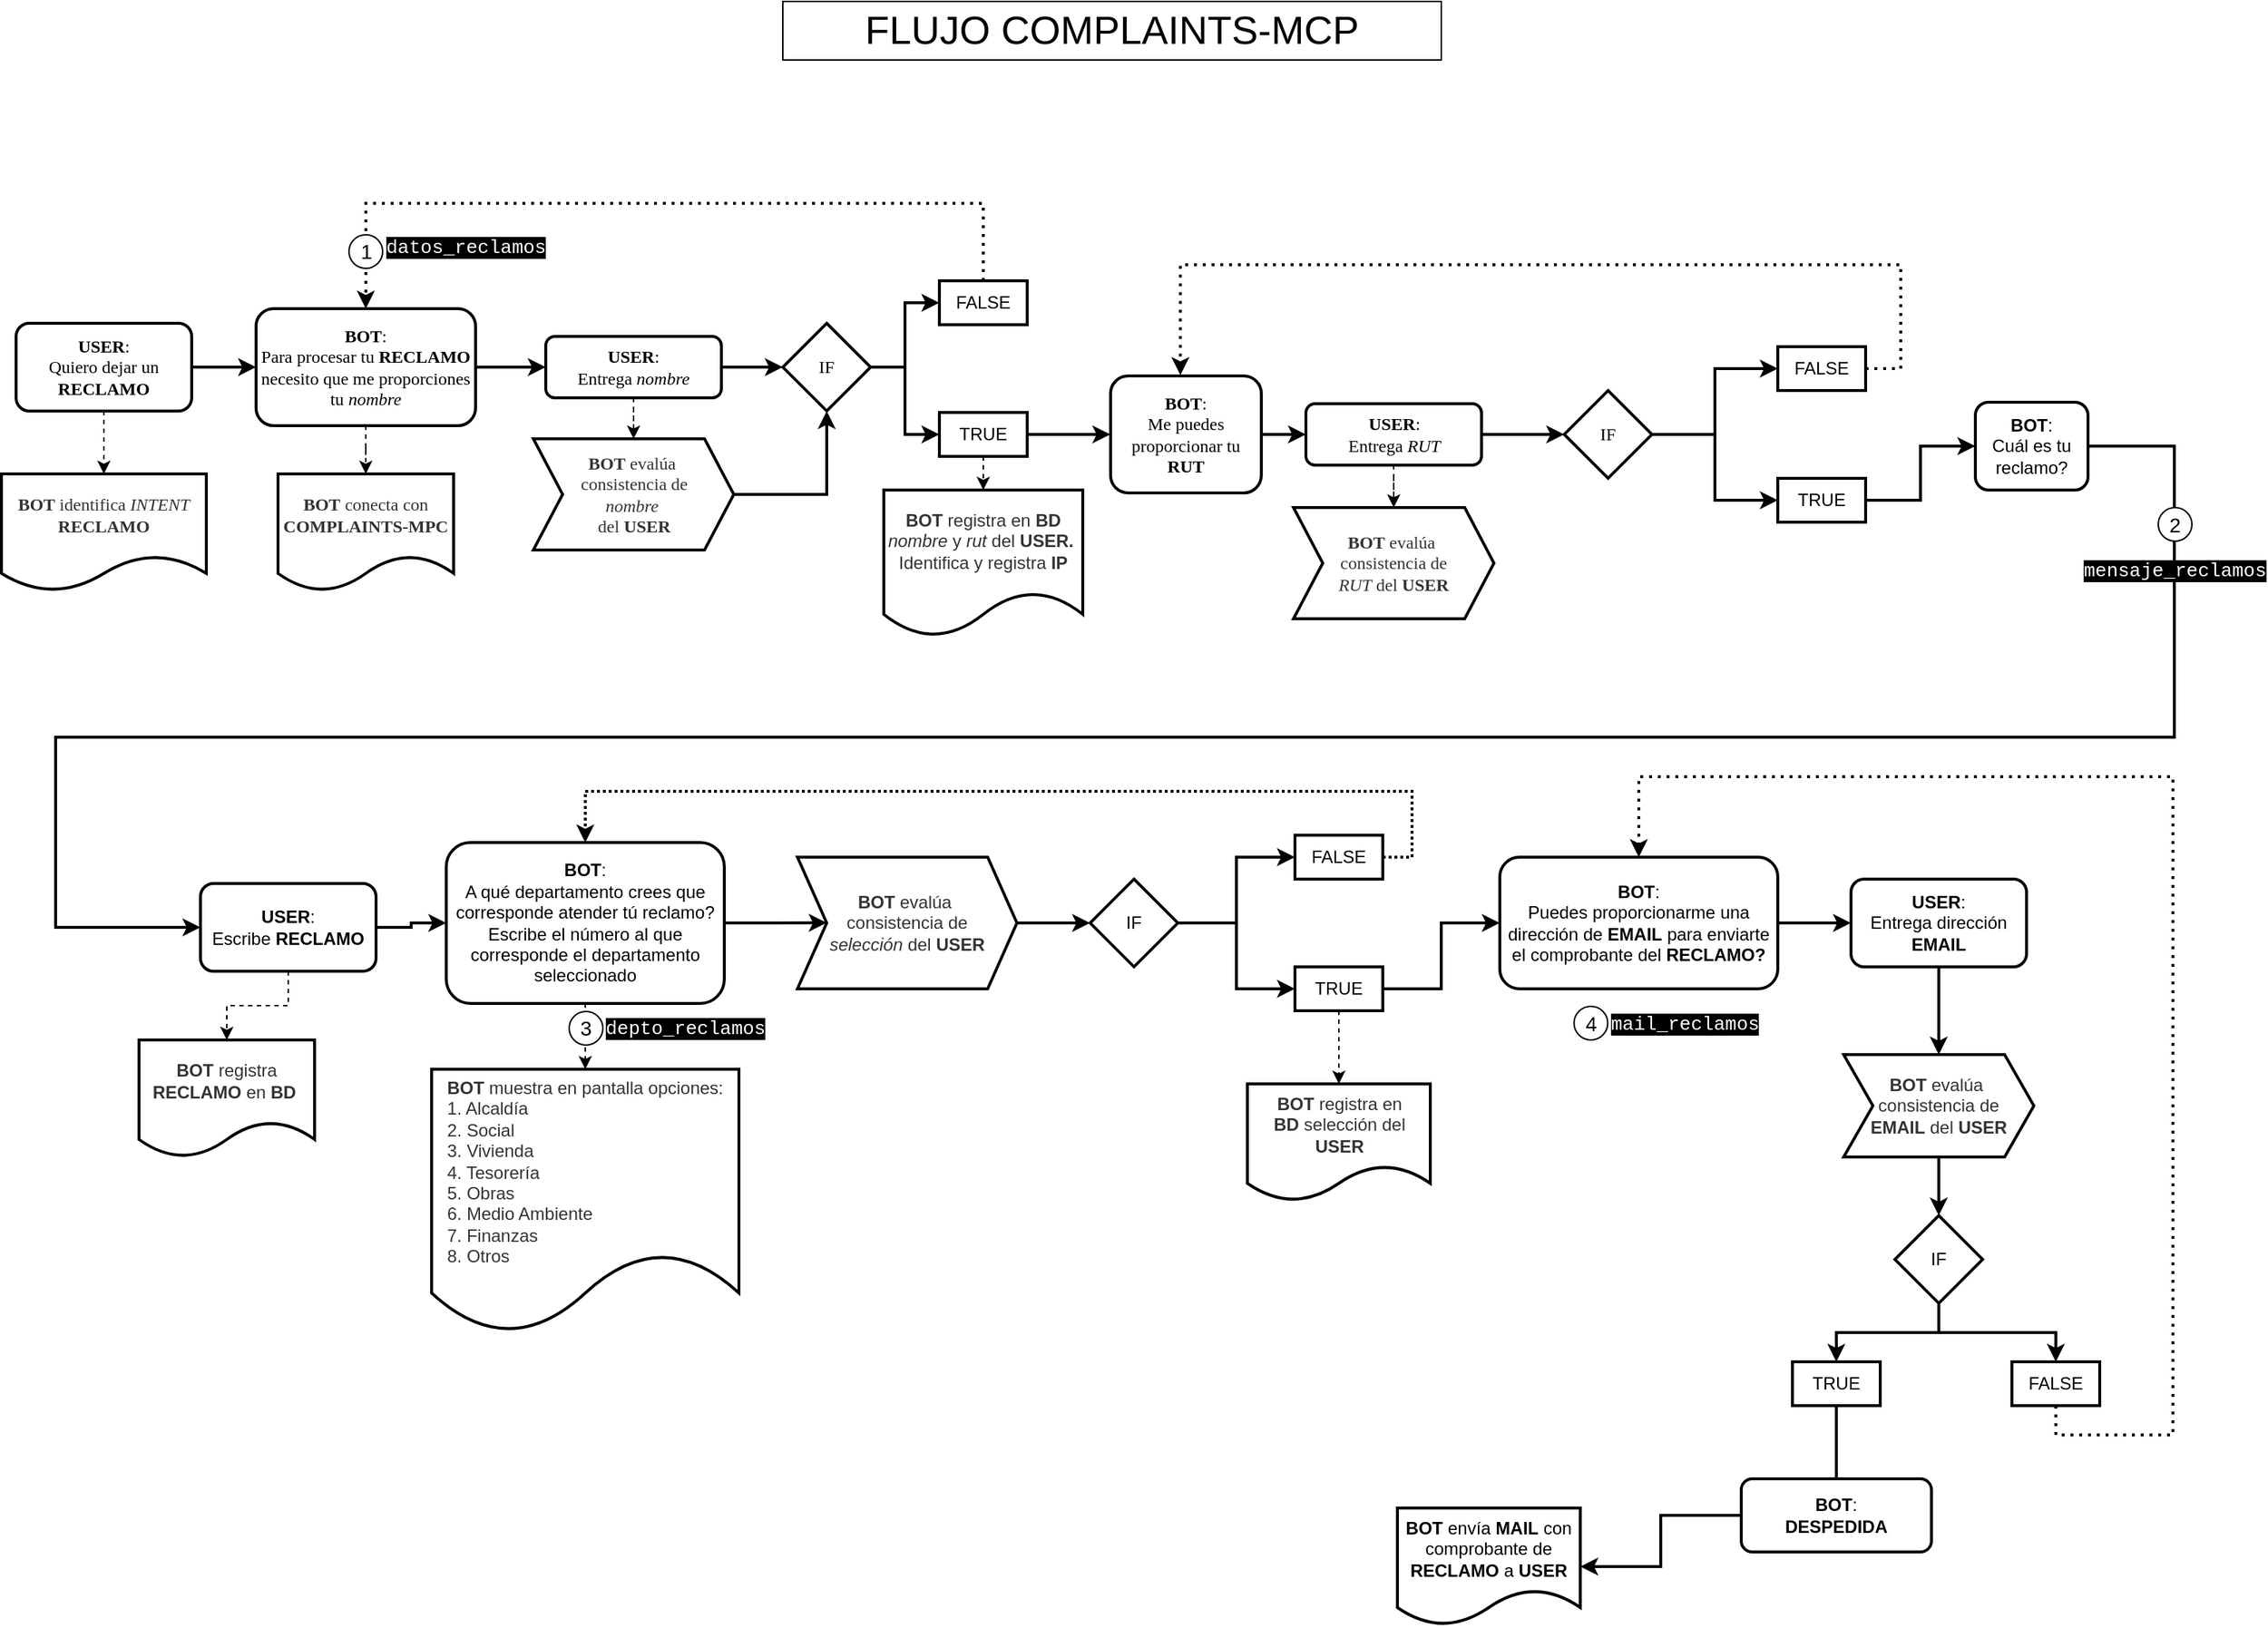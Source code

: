 <mxfile version="27.0.9">
  <diagram name="Page-1" id="MvDgVUrZ-MRLdhu7UyqY">
    <mxGraphModel dx="1092" dy="665" grid="0" gridSize="10" guides="1" tooltips="1" connect="1" arrows="1" fold="1" page="1" pageScale="1" pageWidth="1654" pageHeight="2336" background="light-dark(#ffffff, #959595)" math="0" shadow="0">
      <root>
        <mxCell id="0" />
        <mxCell id="1" parent="0" />
        <mxCell id="NMqnJI7aEqDqJTZ6Ip5w-5" style="edgeStyle=orthogonalEdgeStyle;rounded=0;orthogonalLoop=1;jettySize=auto;html=1;exitX=0.5;exitY=1;exitDx=0;exitDy=0;dashed=1;entryX=0.5;entryY=0;entryDx=0;entryDy=0;strokeColor=#000000;" parent="1" source="NMqnJI7aEqDqJTZ6Ip5w-1" target="NMqnJI7aEqDqJTZ6Ip5w-6" edge="1">
          <mxGeometry relative="1" as="geometry">
            <mxPoint x="118" y="460" as="targetPoint" />
          </mxGeometry>
        </mxCell>
        <mxCell id="NMqnJI7aEqDqJTZ6Ip5w-29" style="edgeStyle=orthogonalEdgeStyle;rounded=0;orthogonalLoop=1;jettySize=auto;html=1;exitX=1;exitY=0.5;exitDx=0;exitDy=0;entryX=0;entryY=0.5;entryDx=0;entryDy=0;strokeWidth=2;strokeColor=#000000;" parent="1" source="NMqnJI7aEqDqJTZ6Ip5w-1" target="NMqnJI7aEqDqJTZ6Ip5w-3" edge="1">
          <mxGeometry relative="1" as="geometry" />
        </mxCell>
        <mxCell id="NMqnJI7aEqDqJTZ6Ip5w-1" value="&lt;font face=&quot;Verdana&quot;&gt;&lt;b&gt;USER&lt;/b&gt;:&lt;br&gt;Quiero dejar un &lt;b&gt;RECLAMO&lt;/b&gt;&lt;/font&gt;" style="rounded=1;whiteSpace=wrap;html=1;fillColor=none;strokeColor=#000000;strokeWidth=2;" parent="1" vertex="1">
          <mxGeometry x="58" y="360" width="120" height="60" as="geometry" />
        </mxCell>
        <mxCell id="NMqnJI7aEqDqJTZ6Ip5w-10" style="edgeStyle=orthogonalEdgeStyle;rounded=0;orthogonalLoop=1;jettySize=auto;html=1;exitX=0.5;exitY=1;exitDx=0;exitDy=0;dashed=1;strokeColor=#000000;" parent="1" source="NMqnJI7aEqDqJTZ6Ip5w-3" target="NMqnJI7aEqDqJTZ6Ip5w-9" edge="1">
          <mxGeometry relative="1" as="geometry" />
        </mxCell>
        <mxCell id="NMqnJI7aEqDqJTZ6Ip5w-28" style="edgeStyle=orthogonalEdgeStyle;rounded=0;orthogonalLoop=1;jettySize=auto;html=1;exitX=1;exitY=0.5;exitDx=0;exitDy=0;entryX=0;entryY=0.5;entryDx=0;entryDy=0;strokeWidth=2;strokeColor=#000000;" parent="1" source="NMqnJI7aEqDqJTZ6Ip5w-3" target="NMqnJI7aEqDqJTZ6Ip5w-11" edge="1">
          <mxGeometry relative="1" as="geometry" />
        </mxCell>
        <mxCell id="NMqnJI7aEqDqJTZ6Ip5w-3" value="&lt;font face=&quot;Verdana&quot;&gt;&lt;b&gt;BOT&lt;/b&gt;:&lt;/font&gt;&lt;div&gt;&lt;font face=&quot;Verdana&quot;&gt;Para procesar tu &lt;b&gt;RECLAMO&lt;/b&gt; necesito que me proporciones tu &lt;i&gt;nombre&lt;/i&gt;&lt;/font&gt;&lt;/div&gt;" style="whiteSpace=wrap;html=1;fillColor=none;strokeColor=#000000;rounded=1;strokeWidth=2;" parent="1" vertex="1">
          <mxGeometry x="222" y="350" width="150" height="80" as="geometry" />
        </mxCell>
        <mxCell id="NMqnJI7aEqDqJTZ6Ip5w-6" value="&lt;font face=&quot;Verdana&quot;&gt;&lt;b&gt;BOT&lt;/b&gt; identifica &lt;i&gt;INTENT&lt;/i&gt; &lt;b&gt;RECLAMO&lt;/b&gt;&lt;/font&gt;" style="shape=document;whiteSpace=wrap;html=1;boundedLbl=1;fillColor=none;strokeColor=#000000;strokeWidth=2;fontColor=#333333;" parent="1" vertex="1">
          <mxGeometry x="48" y="463" width="140" height="80" as="geometry" />
        </mxCell>
        <mxCell id="NMqnJI7aEqDqJTZ6Ip5w-9" value="&lt;font face=&quot;Verdana&quot;&gt;&lt;b&gt;BOT&lt;/b&gt; conecta con &lt;b&gt;COMPLAINTS-MPC&lt;/b&gt;&lt;/font&gt;" style="shape=document;whiteSpace=wrap;html=1;boundedLbl=1;fillColor=none;strokeColor=#000000;strokeWidth=2;fontColor=#333333;" parent="1" vertex="1">
          <mxGeometry x="237" y="463" width="120" height="80" as="geometry" />
        </mxCell>
        <mxCell id="NMqnJI7aEqDqJTZ6Ip5w-74" style="edgeStyle=orthogonalEdgeStyle;rounded=0;orthogonalLoop=1;jettySize=auto;html=1;exitX=0.5;exitY=1;exitDx=0;exitDy=0;strokeColor=#000000;dashed=1;strokeWidth=1;" parent="1" source="NMqnJI7aEqDqJTZ6Ip5w-11" target="NMqnJI7aEqDqJTZ6Ip5w-19" edge="1">
          <mxGeometry relative="1" as="geometry" />
        </mxCell>
        <mxCell id="Y92-rjjAcBgaWCxeQdZq-10" style="edgeStyle=orthogonalEdgeStyle;rounded=0;orthogonalLoop=1;jettySize=auto;html=1;exitX=1;exitY=0.5;exitDx=0;exitDy=0;entryX=0;entryY=0.5;entryDx=0;entryDy=0;strokeWidth=2;" edge="1" parent="1" source="NMqnJI7aEqDqJTZ6Ip5w-11" target="NMqnJI7aEqDqJTZ6Ip5w-20">
          <mxGeometry relative="1" as="geometry" />
        </mxCell>
        <mxCell id="NMqnJI7aEqDqJTZ6Ip5w-11" value="&lt;font face=&quot;Verdana&quot;&gt;&lt;b style=&quot;&quot;&gt;USER&lt;/b&gt;:&lt;br&gt;Entrega &lt;i style=&quot;&quot;&gt;nombre&lt;/i&gt;&lt;/font&gt;" style="rounded=1;whiteSpace=wrap;html=1;fillColor=none;strokeColor=#000000;strokeWidth=2;" parent="1" vertex="1">
          <mxGeometry x="420" y="369" width="120" height="42" as="geometry" />
        </mxCell>
        <mxCell id="NMqnJI7aEqDqJTZ6Ip5w-12" value="&lt;b&gt;BOT&lt;/b&gt;&amp;nbsp;registra en &lt;b&gt;BD&lt;/b&gt; &lt;i&gt;nombre &lt;/i&gt;y &lt;i&gt;rut&lt;/i&gt; del &lt;b&gt;USER.&amp;nbsp;&lt;/b&gt;&lt;br&gt;Identifica y registra &lt;b&gt;IP&lt;/b&gt;" style="shape=document;whiteSpace=wrap;html=1;boundedLbl=1;fillColor=none;strokeColor=#000000;strokeWidth=2;fontColor=#333333;" parent="1" vertex="1">
          <mxGeometry x="651" y="474" width="136" height="100" as="geometry" />
        </mxCell>
        <mxCell id="NMqnJI7aEqDqJTZ6Ip5w-33" style="edgeStyle=orthogonalEdgeStyle;rounded=0;orthogonalLoop=1;jettySize=auto;html=1;exitX=1;exitY=0.5;exitDx=0;exitDy=0;entryX=0;entryY=0.5;entryDx=0;entryDy=0;strokeWidth=2;strokeColor=#000000;" parent="1" source="NMqnJI7aEqDqJTZ6Ip5w-15" target="NMqnJI7aEqDqJTZ6Ip5w-34" edge="1">
          <mxGeometry relative="1" as="geometry">
            <mxPoint x="10" y="773" as="targetPoint" />
            <Array as="points">
              <mxPoint x="1533" y="444" />
              <mxPoint x="1533" y="643" />
              <mxPoint x="85" y="643" />
              <mxPoint x="85" y="773" />
            </Array>
          </mxGeometry>
        </mxCell>
        <mxCell id="Y92-rjjAcBgaWCxeQdZq-38" value="&lt;span style=&quot;color: rgb(255, 255, 255); font-family: &amp;quot;Courier New&amp;quot;; font-size: 13px; text-align: left; text-wrap-mode: wrap; background-color: rgb(0, 0, 0);&quot;&gt;mensaje_reclamos&lt;/span&gt;" style="edgeLabel;html=1;align=center;verticalAlign=middle;resizable=0;points=[];" vertex="1" connectable="0" parent="NMqnJI7aEqDqJTZ6Ip5w-33">
          <mxGeometry x="-0.851" relative="1" as="geometry">
            <mxPoint as="offset" />
          </mxGeometry>
        </mxCell>
        <mxCell id="NMqnJI7aEqDqJTZ6Ip5w-15" value="&lt;b&gt;BOT&lt;/b&gt;:&lt;br&gt;Cuál es tu reclamo?" style="rounded=1;whiteSpace=wrap;html=1;fillColor=none;strokeColor=#000000;strokeWidth=2;" parent="1" vertex="1">
          <mxGeometry x="1397" y="414" width="77" height="60" as="geometry" />
        </mxCell>
        <mxCell id="NMqnJI7aEqDqJTZ6Ip5w-16" value="&lt;b&gt;BOT&lt;/b&gt;&amp;nbsp;registra &lt;b style=&quot;&quot;&gt;RECLAMO&amp;nbsp;&lt;/b&gt;en&amp;nbsp;&lt;b&gt;BD&lt;/b&gt;&amp;nbsp;" style="shape=document;whiteSpace=wrap;html=1;boundedLbl=1;fillColor=none;strokeColor=#000000;strokeWidth=2;fontColor=#333333;" parent="1" vertex="1">
          <mxGeometry x="142" y="850" width="120" height="80" as="geometry" />
        </mxCell>
        <mxCell id="Y92-rjjAcBgaWCxeQdZq-14" style="edgeStyle=orthogonalEdgeStyle;rounded=0;orthogonalLoop=1;jettySize=auto;html=1;exitX=1;exitY=0.5;exitDx=0;exitDy=0;entryX=0.5;entryY=1;entryDx=0;entryDy=0;strokeWidth=2;" edge="1" parent="1" source="NMqnJI7aEqDqJTZ6Ip5w-19" target="NMqnJI7aEqDqJTZ6Ip5w-20">
          <mxGeometry relative="1" as="geometry" />
        </mxCell>
        <mxCell id="NMqnJI7aEqDqJTZ6Ip5w-19" value="&lt;font face=&quot;Verdana&quot;&gt;&lt;b&gt;BOT&lt;/b&gt;&amp;nbsp;evalúa&amp;nbsp;&lt;/font&gt;&lt;div&gt;&lt;font face=&quot;Verdana&quot;&gt;consistencia de&lt;/font&gt;&lt;/div&gt;&lt;div&gt;&lt;i&gt;&lt;font face=&quot;Verdana&quot;&gt;nombre&amp;nbsp;&lt;/font&gt;&lt;/i&gt;&lt;/div&gt;&lt;div&gt;&lt;font face=&quot;Verdana&quot;&gt;del&amp;nbsp;&lt;b&gt;USER&lt;/b&gt;&lt;/font&gt;&lt;/div&gt;" style="shape=step;perimeter=stepPerimeter;whiteSpace=wrap;html=1;fixedSize=1;fillColor=none;strokeColor=#000000;strokeWidth=2;fontColor=#333333;" parent="1" vertex="1">
          <mxGeometry x="411.5" y="439" width="137" height="76" as="geometry" />
        </mxCell>
        <mxCell id="NMqnJI7aEqDqJTZ6Ip5w-24" style="edgeStyle=orthogonalEdgeStyle;rounded=0;orthogonalLoop=1;jettySize=auto;html=1;exitX=1;exitY=0.5;exitDx=0;exitDy=0;entryX=0;entryY=0.5;entryDx=0;entryDy=0;strokeWidth=2;strokeColor=#000000;" parent="1" source="NMqnJI7aEqDqJTZ6Ip5w-20" target="NMqnJI7aEqDqJTZ6Ip5w-23" edge="1">
          <mxGeometry relative="1" as="geometry" />
        </mxCell>
        <mxCell id="NMqnJI7aEqDqJTZ6Ip5w-25" style="edgeStyle=orthogonalEdgeStyle;rounded=0;orthogonalLoop=1;jettySize=auto;html=1;exitX=1;exitY=0.5;exitDx=0;exitDy=0;entryX=0;entryY=0.5;entryDx=0;entryDy=0;strokeWidth=2;strokeColor=#000000;" parent="1" source="NMqnJI7aEqDqJTZ6Ip5w-20" target="NMqnJI7aEqDqJTZ6Ip5w-22" edge="1">
          <mxGeometry relative="1" as="geometry" />
        </mxCell>
        <mxCell id="NMqnJI7aEqDqJTZ6Ip5w-20" value="&lt;font face=&quot;Verdana&quot;&gt;IF&lt;/font&gt;" style="rhombus;whiteSpace=wrap;html=1;fillColor=none;strokeColor=#000000;strokeWidth=2;" parent="1" vertex="1">
          <mxGeometry x="582" y="360" width="60" height="60" as="geometry" />
        </mxCell>
        <mxCell id="NMqnJI7aEqDqJTZ6Ip5w-31" style="edgeStyle=orthogonalEdgeStyle;rounded=0;orthogonalLoop=1;jettySize=auto;html=1;exitX=0.5;exitY=1;exitDx=0;exitDy=0;entryX=0.5;entryY=0;entryDx=0;entryDy=0;dashed=1;strokeColor=#000000;" parent="1" source="NMqnJI7aEqDqJTZ6Ip5w-22" target="NMqnJI7aEqDqJTZ6Ip5w-12" edge="1">
          <mxGeometry relative="1" as="geometry" />
        </mxCell>
        <mxCell id="Y92-rjjAcBgaWCxeQdZq-19" style="edgeStyle=orthogonalEdgeStyle;rounded=0;orthogonalLoop=1;jettySize=auto;html=1;exitX=1;exitY=0.5;exitDx=0;exitDy=0;strokeWidth=2;" edge="1" parent="1" source="NMqnJI7aEqDqJTZ6Ip5w-22">
          <mxGeometry relative="1" as="geometry">
            <mxPoint x="805.833" y="436" as="targetPoint" />
          </mxGeometry>
        </mxCell>
        <mxCell id="NMqnJI7aEqDqJTZ6Ip5w-22" value="TRUE" style="rounded=0;whiteSpace=wrap;html=1;fillColor=none;strokeColor=#000000;strokeWidth=2;" parent="1" vertex="1">
          <mxGeometry x="689" y="421" width="60" height="30" as="geometry" />
        </mxCell>
        <mxCell id="Y92-rjjAcBgaWCxeQdZq-11" style="edgeStyle=orthogonalEdgeStyle;rounded=0;orthogonalLoop=1;jettySize=auto;html=1;exitX=0.5;exitY=0;exitDx=0;exitDy=0;entryX=0.5;entryY=0;entryDx=0;entryDy=0;dashed=1;dashPattern=1 2;strokeWidth=2;" edge="1" parent="1" source="NMqnJI7aEqDqJTZ6Ip5w-23" target="NMqnJI7aEqDqJTZ6Ip5w-3">
          <mxGeometry relative="1" as="geometry">
            <Array as="points">
              <mxPoint x="719" y="278" />
              <mxPoint x="297" y="278" />
            </Array>
          </mxGeometry>
        </mxCell>
        <mxCell id="NMqnJI7aEqDqJTZ6Ip5w-23" value="FALSE" style="rounded=0;whiteSpace=wrap;html=1;fillColor=none;strokeColor=#000000;strokeWidth=2;" parent="1" vertex="1">
          <mxGeometry x="689" y="331" width="60" height="30" as="geometry" />
        </mxCell>
        <mxCell id="NMqnJI7aEqDqJTZ6Ip5w-36" style="edgeStyle=orthogonalEdgeStyle;rounded=0;orthogonalLoop=1;jettySize=auto;html=1;exitX=0.5;exitY=1;exitDx=0;exitDy=0;dashed=1;strokeColor=#000000;" parent="1" source="NMqnJI7aEqDqJTZ6Ip5w-34" target="NMqnJI7aEqDqJTZ6Ip5w-16" edge="1">
          <mxGeometry relative="1" as="geometry" />
        </mxCell>
        <mxCell id="NMqnJI7aEqDqJTZ6Ip5w-40" style="edgeStyle=orthogonalEdgeStyle;rounded=0;orthogonalLoop=1;jettySize=auto;html=1;exitX=1;exitY=0.5;exitDx=0;exitDy=0;entryX=0;entryY=0.5;entryDx=0;entryDy=0;strokeWidth=2;strokeColor=#000000;" parent="1" source="NMqnJI7aEqDqJTZ6Ip5w-34" target="NMqnJI7aEqDqJTZ6Ip5w-37" edge="1">
          <mxGeometry relative="1" as="geometry" />
        </mxCell>
        <mxCell id="NMqnJI7aEqDqJTZ6Ip5w-34" value="&lt;b&gt;USER&lt;/b&gt;:&lt;br&gt;Escribe&amp;nbsp;&lt;b&gt;RECLAMO&lt;/b&gt;" style="rounded=1;whiteSpace=wrap;html=1;fillColor=none;strokeColor=#000000;strokeWidth=2;" parent="1" vertex="1">
          <mxGeometry x="184" y="743" width="120" height="60" as="geometry" />
        </mxCell>
        <mxCell id="NMqnJI7aEqDqJTZ6Ip5w-39" style="edgeStyle=orthogonalEdgeStyle;rounded=0;orthogonalLoop=1;jettySize=auto;html=1;exitX=0.5;exitY=1;exitDx=0;exitDy=0;entryX=0.5;entryY=0;entryDx=0;entryDy=0;dashed=1;strokeColor=#000000;" parent="1" source="NMqnJI7aEqDqJTZ6Ip5w-37" target="NMqnJI7aEqDqJTZ6Ip5w-38" edge="1">
          <mxGeometry relative="1" as="geometry" />
        </mxCell>
        <mxCell id="NMqnJI7aEqDqJTZ6Ip5w-41" style="edgeStyle=orthogonalEdgeStyle;rounded=0;orthogonalLoop=1;jettySize=auto;html=1;exitX=1;exitY=0.5;exitDx=0;exitDy=0;strokeWidth=2;strokeColor=#000000;" parent="1" source="NMqnJI7aEqDqJTZ6Ip5w-37" edge="1">
          <mxGeometry relative="1" as="geometry">
            <mxPoint x="612" y="769.833" as="targetPoint" />
          </mxGeometry>
        </mxCell>
        <mxCell id="NMqnJI7aEqDqJTZ6Ip5w-37" value="&lt;b&gt;BOT&lt;/b&gt;:&lt;div&gt;A qué departamento crees que corresponde atender tú reclamo?&lt;br&gt;Escribe el número al que corresponde el departamento seleccionado&lt;/div&gt;" style="whiteSpace=wrap;html=1;fillColor=none;strokeColor=#000000;rounded=1;strokeWidth=2;" parent="1" vertex="1">
          <mxGeometry x="352" y="715" width="190" height="110" as="geometry" />
        </mxCell>
        <mxCell id="NMqnJI7aEqDqJTZ6Ip5w-38" value="&lt;b&gt;&lt;br&gt;BOT&lt;/b&gt;&amp;nbsp;muestra en pantalla opciones:&lt;br&gt;&lt;div style=&quot;text-align: left;&quot;&gt;&lt;span style=&quot;background-color: transparent; color: light-dark(rgb(51, 51, 51), rgb(193, 193, 193));&quot;&gt;1. Alcaldía&lt;/span&gt;&lt;/div&gt;&lt;div style=&quot;text-align: left;&quot;&gt;&lt;span style=&quot;background-color: transparent; color: light-dark(rgb(51, 51, 51), rgb(193, 193, 193));&quot;&gt;2. Social&lt;/span&gt;&lt;/div&gt;&lt;div style=&quot;text-align: left;&quot;&gt;3. Vivienda&lt;/div&gt;&lt;div style=&quot;text-align: left;&quot;&gt;4. Tesorería&lt;br&gt;5. Obras&lt;/div&gt;&lt;div style=&quot;text-align: left;&quot;&gt;6. Medio Ambiente&lt;br&gt;7. Finanzas&lt;/div&gt;&lt;div style=&quot;text-align: left;&quot;&gt;8. Otros&lt;/div&gt;" style="shape=document;whiteSpace=wrap;html=1;boundedLbl=1;fillColor=none;strokeColor=#000000;strokeWidth=2;fontColor=#333333;" parent="1" vertex="1">
          <mxGeometry x="342" y="870" width="210" height="180" as="geometry" />
        </mxCell>
        <mxCell id="NMqnJI7aEqDqJTZ6Ip5w-50" style="edgeStyle=orthogonalEdgeStyle;rounded=0;orthogonalLoop=1;jettySize=auto;html=1;exitX=1;exitY=0.5;exitDx=0;exitDy=0;strokeWidth=2;strokeColor=#000000;" parent="1" source="NMqnJI7aEqDqJTZ6Ip5w-42" target="NMqnJI7aEqDqJTZ6Ip5w-46" edge="1">
          <mxGeometry relative="1" as="geometry" />
        </mxCell>
        <mxCell id="NMqnJI7aEqDqJTZ6Ip5w-42" value="&lt;b&gt;BOT&lt;/b&gt;&amp;nbsp;evalúa&amp;nbsp;&lt;div&gt;consistencia de&lt;/div&gt;&lt;div&gt;&lt;span style=&quot;background-color: transparent; color: light-dark(rgb(51, 51, 51), rgb(193, 193, 193));&quot;&gt;&lt;i&gt;selección&lt;/i&gt; del&amp;nbsp;&lt;/span&gt;&lt;b style=&quot;background-color: transparent; color: light-dark(rgb(51, 51, 51), rgb(193, 193, 193));&quot;&gt;USER&lt;/b&gt;&lt;/div&gt;" style="shape=step;perimeter=stepPerimeter;whiteSpace=wrap;html=1;fixedSize=1;fillColor=none;strokeColor=#000000;strokeWidth=2;fontColor=#333333;" parent="1" vertex="1">
          <mxGeometry x="592" y="725" width="150" height="90" as="geometry" />
        </mxCell>
        <mxCell id="NMqnJI7aEqDqJTZ6Ip5w-43" value="&lt;b&gt;BOT&lt;/b&gt;&amp;nbsp;registra en &lt;b&gt;BD&lt;/b&gt;&amp;nbsp;selección&amp;nbsp;del &lt;b&gt;USER&lt;/b&gt;" style="shape=document;whiteSpace=wrap;html=1;boundedLbl=1;fillColor=none;strokeColor=#000000;strokeWidth=2;fontColor=#333333;" parent="1" vertex="1">
          <mxGeometry x="899.5" y="880" width="125" height="80" as="geometry" />
        </mxCell>
        <mxCell id="NMqnJI7aEqDqJTZ6Ip5w-44" style="edgeStyle=orthogonalEdgeStyle;rounded=0;orthogonalLoop=1;jettySize=auto;html=1;exitX=1;exitY=0.5;exitDx=0;exitDy=0;entryX=0;entryY=0.5;entryDx=0;entryDy=0;strokeWidth=2;strokeColor=#000000;" parent="1" source="NMqnJI7aEqDqJTZ6Ip5w-46" target="NMqnJI7aEqDqJTZ6Ip5w-49" edge="1">
          <mxGeometry relative="1" as="geometry" />
        </mxCell>
        <mxCell id="NMqnJI7aEqDqJTZ6Ip5w-45" style="edgeStyle=orthogonalEdgeStyle;rounded=0;orthogonalLoop=1;jettySize=auto;html=1;exitX=1;exitY=0.5;exitDx=0;exitDy=0;entryX=0;entryY=0.5;entryDx=0;entryDy=0;strokeWidth=2;strokeColor=#000000;" parent="1" source="NMqnJI7aEqDqJTZ6Ip5w-46" target="NMqnJI7aEqDqJTZ6Ip5w-48" edge="1">
          <mxGeometry relative="1" as="geometry" />
        </mxCell>
        <mxCell id="NMqnJI7aEqDqJTZ6Ip5w-46" value="IF" style="rhombus;whiteSpace=wrap;html=1;fillColor=none;strokeColor=#000000;strokeWidth=2;" parent="1" vertex="1">
          <mxGeometry x="792" y="740" width="60" height="60" as="geometry" />
        </mxCell>
        <mxCell id="NMqnJI7aEqDqJTZ6Ip5w-47" style="edgeStyle=orthogonalEdgeStyle;rounded=0;orthogonalLoop=1;jettySize=auto;html=1;exitX=0.5;exitY=1;exitDx=0;exitDy=0;entryX=0.5;entryY=0;entryDx=0;entryDy=0;dashed=1;strokeColor=#000000;" parent="1" source="NMqnJI7aEqDqJTZ6Ip5w-48" target="NMqnJI7aEqDqJTZ6Ip5w-43" edge="1">
          <mxGeometry relative="1" as="geometry" />
        </mxCell>
        <mxCell id="NMqnJI7aEqDqJTZ6Ip5w-54" style="edgeStyle=orthogonalEdgeStyle;rounded=0;orthogonalLoop=1;jettySize=auto;html=1;exitX=1;exitY=0.5;exitDx=0;exitDy=0;entryX=0;entryY=0.5;entryDx=0;entryDy=0;strokeWidth=2;strokeColor=#000000;" parent="1" source="NMqnJI7aEqDqJTZ6Ip5w-48" target="NMqnJI7aEqDqJTZ6Ip5w-53" edge="1">
          <mxGeometry relative="1" as="geometry" />
        </mxCell>
        <mxCell id="NMqnJI7aEqDqJTZ6Ip5w-48" value="TRUE" style="rounded=0;whiteSpace=wrap;html=1;fillColor=none;strokeColor=#000000;strokeWidth=2;" parent="1" vertex="1">
          <mxGeometry x="932" y="800" width="60" height="30" as="geometry" />
        </mxCell>
        <mxCell id="NMqnJI7aEqDqJTZ6Ip5w-51" style="edgeStyle=orthogonalEdgeStyle;rounded=0;orthogonalLoop=1;jettySize=auto;html=1;exitX=1;exitY=0.5;exitDx=0;exitDy=0;entryX=0.5;entryY=0;entryDx=0;entryDy=0;dashed=1;dashPattern=1 1;strokeWidth=2;strokeColor=#000000;" parent="1" source="NMqnJI7aEqDqJTZ6Ip5w-49" target="NMqnJI7aEqDqJTZ6Ip5w-37" edge="1">
          <mxGeometry relative="1" as="geometry">
            <Array as="points">
              <mxPoint x="1012" y="725" />
              <mxPoint x="1012" y="680" />
              <mxPoint x="447" y="680" />
            </Array>
          </mxGeometry>
        </mxCell>
        <mxCell id="NMqnJI7aEqDqJTZ6Ip5w-49" value="FALSE" style="rounded=0;whiteSpace=wrap;html=1;fillColor=none;strokeColor=#000000;strokeWidth=2;" parent="1" vertex="1">
          <mxGeometry x="932" y="710" width="60" height="30" as="geometry" />
        </mxCell>
        <mxCell id="NMqnJI7aEqDqJTZ6Ip5w-56" style="edgeStyle=orthogonalEdgeStyle;rounded=0;orthogonalLoop=1;jettySize=auto;html=1;exitX=1;exitY=0.5;exitDx=0;exitDy=0;entryX=0;entryY=0.5;entryDx=0;entryDy=0;strokeWidth=2;strokeColor=#000000;" parent="1" source="NMqnJI7aEqDqJTZ6Ip5w-53" target="NMqnJI7aEqDqJTZ6Ip5w-55" edge="1">
          <mxGeometry relative="1" as="geometry" />
        </mxCell>
        <mxCell id="NMqnJI7aEqDqJTZ6Ip5w-53" value="&lt;b&gt;BOT&lt;/b&gt;:&lt;div&gt;Puedes proporcionarme una dirección de &lt;b&gt;EMAIL&lt;/b&gt; para enviarte el comprobante del &lt;b&gt;RECLAMO?&lt;/b&gt;&lt;/div&gt;" style="whiteSpace=wrap;html=1;fillColor=none;strokeColor=#000000;rounded=1;strokeWidth=2;" parent="1" vertex="1">
          <mxGeometry x="1072" y="725" width="190" height="90" as="geometry" />
        </mxCell>
        <mxCell id="NMqnJI7aEqDqJTZ6Ip5w-60" style="edgeStyle=orthogonalEdgeStyle;rounded=0;orthogonalLoop=1;jettySize=auto;html=1;exitX=0.5;exitY=1;exitDx=0;exitDy=0;strokeWidth=2;strokeColor=#000000;" parent="1" source="NMqnJI7aEqDqJTZ6Ip5w-55" target="NMqnJI7aEqDqJTZ6Ip5w-57" edge="1">
          <mxGeometry relative="1" as="geometry" />
        </mxCell>
        <mxCell id="NMqnJI7aEqDqJTZ6Ip5w-55" value="&lt;b&gt;USER&lt;/b&gt;:&lt;br&gt;Entrega dirección &lt;b&gt;EMAIL&lt;/b&gt;" style="rounded=1;whiteSpace=wrap;html=1;fillColor=none;strokeColor=#000000;strokeWidth=2;" parent="1" vertex="1">
          <mxGeometry x="1312" y="740" width="120" height="60" as="geometry" />
        </mxCell>
        <mxCell id="NMqnJI7aEqDqJTZ6Ip5w-63" style="edgeStyle=orthogonalEdgeStyle;rounded=0;orthogonalLoop=1;jettySize=auto;html=1;exitX=0.5;exitY=1;exitDx=0;exitDy=0;entryX=0.5;entryY=0;entryDx=0;entryDy=0;strokeWidth=2;strokeColor=#000000;" parent="1" source="NMqnJI7aEqDqJTZ6Ip5w-57" target="NMqnJI7aEqDqJTZ6Ip5w-61" edge="1">
          <mxGeometry relative="1" as="geometry" />
        </mxCell>
        <mxCell id="NMqnJI7aEqDqJTZ6Ip5w-57" value="&lt;b&gt;BOT&lt;/b&gt;&amp;nbsp;evalúa&amp;nbsp;&lt;div&gt;consistencia de&lt;/div&gt;&lt;div&gt;&lt;span style=&quot;background-color: transparent; color: light-dark(rgb(51, 51, 51), rgb(193, 193, 193));&quot;&gt;&lt;b style=&quot;&quot;&gt;EMAIL&lt;/b&gt; del&amp;nbsp;&lt;/span&gt;&lt;b style=&quot;background-color: transparent; color: light-dark(rgb(51, 51, 51), rgb(193, 193, 193));&quot;&gt;USER&lt;/b&gt;&lt;/div&gt;" style="shape=step;perimeter=stepPerimeter;whiteSpace=wrap;html=1;fixedSize=1;fillColor=none;strokeColor=#000000;strokeWidth=2;fontColor=#333333;" parent="1" vertex="1">
          <mxGeometry x="1307" y="860" width="130" height="70" as="geometry" />
        </mxCell>
        <mxCell id="NMqnJI7aEqDqJTZ6Ip5w-66" style="edgeStyle=orthogonalEdgeStyle;rounded=0;orthogonalLoop=1;jettySize=auto;html=1;exitX=0.5;exitY=1;exitDx=0;exitDy=0;entryX=0.5;entryY=0;entryDx=0;entryDy=0;strokeWidth=2;strokeColor=#000000;" parent="1" source="NMqnJI7aEqDqJTZ6Ip5w-61" target="NMqnJI7aEqDqJTZ6Ip5w-65" edge="1">
          <mxGeometry relative="1" as="geometry" />
        </mxCell>
        <mxCell id="NMqnJI7aEqDqJTZ6Ip5w-67" style="edgeStyle=orthogonalEdgeStyle;rounded=0;orthogonalLoop=1;jettySize=auto;html=1;exitX=0.5;exitY=1;exitDx=0;exitDy=0;entryX=0.5;entryY=0;entryDx=0;entryDy=0;strokeWidth=2;strokeColor=#000000;" parent="1" source="NMqnJI7aEqDqJTZ6Ip5w-61" target="NMqnJI7aEqDqJTZ6Ip5w-64" edge="1">
          <mxGeometry relative="1" as="geometry" />
        </mxCell>
        <mxCell id="NMqnJI7aEqDqJTZ6Ip5w-61" value="IF" style="rhombus;whiteSpace=wrap;html=1;fillColor=none;strokeColor=#000000;strokeWidth=2;" parent="1" vertex="1">
          <mxGeometry x="1342" y="970" width="60" height="60" as="geometry" />
        </mxCell>
        <mxCell id="NMqnJI7aEqDqJTZ6Ip5w-68" style="edgeStyle=orthogonalEdgeStyle;rounded=0;orthogonalLoop=1;jettySize=auto;html=1;exitX=0.5;exitY=1;exitDx=0;exitDy=0;entryX=0.5;entryY=0;entryDx=0;entryDy=0;dashed=1;dashPattern=1 2;strokeWidth=2;strokeColor=#000000;" parent="1" source="NMqnJI7aEqDqJTZ6Ip5w-64" target="NMqnJI7aEqDqJTZ6Ip5w-53" edge="1">
          <mxGeometry relative="1" as="geometry">
            <Array as="points">
              <mxPoint x="1452" y="1120" />
              <mxPoint x="1532" y="1120" />
              <mxPoint x="1532" y="670" />
              <mxPoint x="1167" y="670" />
            </Array>
          </mxGeometry>
        </mxCell>
        <mxCell id="NMqnJI7aEqDqJTZ6Ip5w-64" value="FALSE" style="rounded=0;whiteSpace=wrap;html=1;fillColor=none;strokeColor=#000000;strokeWidth=2;" parent="1" vertex="1">
          <mxGeometry x="1422" y="1070" width="60" height="30" as="geometry" />
        </mxCell>
        <mxCell id="NMqnJI7aEqDqJTZ6Ip5w-69" style="edgeStyle=orthogonalEdgeStyle;rounded=0;orthogonalLoop=1;jettySize=auto;html=1;exitX=0.5;exitY=1;exitDx=0;exitDy=0;strokeWidth=2;strokeColor=#000000;" parent="1" source="NMqnJI7aEqDqJTZ6Ip5w-65" edge="1">
          <mxGeometry relative="1" as="geometry">
            <mxPoint x="1302" y="1180" as="targetPoint" />
          </mxGeometry>
        </mxCell>
        <mxCell id="NMqnJI7aEqDqJTZ6Ip5w-65" value="TRUE" style="rounded=0;whiteSpace=wrap;html=1;fillColor=none;strokeColor=#000000;strokeWidth=2;" parent="1" vertex="1">
          <mxGeometry x="1272" y="1070" width="60" height="30" as="geometry" />
        </mxCell>
        <mxCell id="NMqnJI7aEqDqJTZ6Ip5w-72" style="edgeStyle=orthogonalEdgeStyle;rounded=0;orthogonalLoop=1;jettySize=auto;html=1;exitX=0;exitY=0.5;exitDx=0;exitDy=0;strokeWidth=2;strokeColor=#000000;" parent="1" source="NMqnJI7aEqDqJTZ6Ip5w-70" target="NMqnJI7aEqDqJTZ6Ip5w-71" edge="1">
          <mxGeometry relative="1" as="geometry" />
        </mxCell>
        <mxCell id="NMqnJI7aEqDqJTZ6Ip5w-70" value="&lt;b&gt;BOT&lt;/b&gt;:&lt;div&gt;&lt;b&gt;DESPEDIDA&lt;/b&gt;&lt;/div&gt;" style="whiteSpace=wrap;html=1;rounded=1;strokeWidth=2;" parent="1" vertex="1">
          <mxGeometry x="1237" y="1150" width="130" height="50" as="geometry" />
        </mxCell>
        <mxCell id="NMqnJI7aEqDqJTZ6Ip5w-71" value="&lt;b&gt;BOT &lt;/b&gt;envía &lt;b&gt;MAIL&lt;/b&gt; con comprobante de &lt;b&gt;RECLAMO&lt;/b&gt; a&amp;nbsp;&lt;b&gt;USER&lt;/b&gt;" style="shape=document;whiteSpace=wrap;html=1;boundedLbl=1;strokeWidth=2;" parent="1" vertex="1">
          <mxGeometry x="1002" y="1170" width="125" height="80" as="geometry" />
        </mxCell>
        <mxCell id="NMqnJI7aEqDqJTZ6Ip5w-73" value="&lt;font style=&quot;font-size: 27px; color: rgb(0, 0, 0);&quot;&gt;FLUJO COMPLAINTS-MCP&lt;/font&gt;" style="rounded=0;whiteSpace=wrap;html=1;fillColor=none;fontColor=#ffffff;strokeColor=#000000;fillStyle=solid;" parent="1" vertex="1">
          <mxGeometry x="582" y="140" width="450" height="40" as="geometry" />
        </mxCell>
        <mxCell id="1F5hImNv9LLrnXOSAvWZ-1" value="&lt;font style=&quot;font-size: 14px;&quot;&gt;1&lt;/font&gt;" style="ellipse;whiteSpace=wrap;html=1;aspect=fixed;" parent="1" vertex="1">
          <mxGeometry x="285.5" y="299.5" width="23" height="23" as="geometry" />
        </mxCell>
        <mxCell id="1F5hImNv9LLrnXOSAvWZ-3" value="&lt;font style=&quot;color: rgb(255, 255, 255); background-color: rgb(0, 0, 0); font-size: 13px;&quot; face=&quot;Courier New&quot;&gt;datos_reclamos&lt;/font&gt;" style="text;html=1;align=left;verticalAlign=middle;whiteSpace=wrap;rounded=0;" parent="1" vertex="1">
          <mxGeometry x="308.5" y="292.5" width="60" height="30" as="geometry" />
        </mxCell>
        <mxCell id="1F5hImNv9LLrnXOSAvWZ-5" value="&lt;font style=&quot;font-size: 14px;&quot;&gt;2&lt;/font&gt;" style="ellipse;whiteSpace=wrap;html=1;aspect=fixed;" parent="1" vertex="1">
          <mxGeometry x="1522" y="486" width="23" height="23" as="geometry" />
        </mxCell>
        <mxCell id="1F5hImNv9LLrnXOSAvWZ-7" value="&lt;font style=&quot;font-size: 14px;&quot;&gt;3&lt;/font&gt;" style="ellipse;whiteSpace=wrap;html=1;aspect=fixed;" parent="1" vertex="1">
          <mxGeometry x="436" y="830.5" width="23" height="23" as="geometry" />
        </mxCell>
        <mxCell id="1F5hImNv9LLrnXOSAvWZ-8" value="&lt;font style=&quot;color: rgb(255, 255, 255); background-color: rgb(0, 0, 0); font-size: 13px;&quot; face=&quot;Courier New&quot;&gt;depto_reclamos&lt;/font&gt;" style="text;html=1;align=left;verticalAlign=middle;whiteSpace=wrap;rounded=0;" parent="1" vertex="1">
          <mxGeometry x="459" y="827" width="60" height="30" as="geometry" />
        </mxCell>
        <mxCell id="1F5hImNv9LLrnXOSAvWZ-9" value="&lt;font style=&quot;font-size: 14px;&quot;&gt;4&lt;/font&gt;" style="ellipse;whiteSpace=wrap;html=1;aspect=fixed;" parent="1" vertex="1">
          <mxGeometry x="1122.75" y="827" width="23" height="23" as="geometry" />
        </mxCell>
        <mxCell id="1F5hImNv9LLrnXOSAvWZ-10" value="&lt;font style=&quot;color: rgb(255, 255, 255); background-color: rgb(0, 0, 0); font-size: 13px;&quot; face=&quot;Courier New&quot;&gt;mail_reclamos&lt;/font&gt;" style="text;html=1;align=left;verticalAlign=middle;whiteSpace=wrap;rounded=0;" parent="1" vertex="1">
          <mxGeometry x="1145.75" y="823.5" width="60" height="30" as="geometry" />
        </mxCell>
        <mxCell id="Y92-rjjAcBgaWCxeQdZq-16" style="edgeStyle=orthogonalEdgeStyle;rounded=0;orthogonalLoop=1;jettySize=auto;html=1;exitX=0.5;exitY=1;exitDx=0;exitDy=0;strokeColor=#000000;dashed=1;strokeWidth=1;" edge="1" parent="1" source="Y92-rjjAcBgaWCxeQdZq-17" target="Y92-rjjAcBgaWCxeQdZq-18">
          <mxGeometry relative="1" as="geometry" />
        </mxCell>
        <mxCell id="Y92-rjjAcBgaWCxeQdZq-34" style="edgeStyle=orthogonalEdgeStyle;rounded=0;orthogonalLoop=1;jettySize=auto;html=1;exitX=1;exitY=0.5;exitDx=0;exitDy=0;entryX=0;entryY=0.5;entryDx=0;entryDy=0;strokeWidth=2;" edge="1" parent="1" source="Y92-rjjAcBgaWCxeQdZq-17" target="Y92-rjjAcBgaWCxeQdZq-31">
          <mxGeometry relative="1" as="geometry" />
        </mxCell>
        <mxCell id="Y92-rjjAcBgaWCxeQdZq-17" value="&lt;font face=&quot;Verdana&quot;&gt;&lt;b style=&quot;&quot;&gt;USER&lt;/b&gt;:&lt;br&gt;Entrega &lt;i style=&quot;&quot;&gt;RUT&lt;/i&gt;&lt;/font&gt;" style="rounded=1;whiteSpace=wrap;html=1;fillColor=none;strokeColor=#000000;strokeWidth=2;" vertex="1" parent="1">
          <mxGeometry x="939.5" y="415" width="120" height="42" as="geometry" />
        </mxCell>
        <mxCell id="Y92-rjjAcBgaWCxeQdZq-18" value="&lt;font face=&quot;Verdana&quot;&gt;&lt;b&gt;BOT&lt;/b&gt;&amp;nbsp;evalúa&amp;nbsp;&lt;/font&gt;&lt;div&gt;&lt;font face=&quot;Verdana&quot;&gt;consistencia de&lt;/font&gt;&lt;/div&gt;&lt;div&gt;&lt;span style=&quot;font-family: Verdana; background-color: transparent; color: light-dark(rgb(51, 51, 51), rgb(193, 193, 193));&quot;&gt;&lt;i&gt;RUT&amp;nbsp;&lt;/i&gt;del&amp;nbsp;&lt;/span&gt;&lt;b style=&quot;font-family: Verdana; background-color: transparent; color: light-dark(rgb(51, 51, 51), rgb(193, 193, 193));&quot;&gt;USER&lt;/b&gt;&lt;/div&gt;" style="shape=step;perimeter=stepPerimeter;whiteSpace=wrap;html=1;fixedSize=1;fillColor=none;strokeColor=#000000;strokeWidth=2;fontColor=#333333;" vertex="1" parent="1">
          <mxGeometry x="931" y="486" width="137" height="76" as="geometry" />
        </mxCell>
        <mxCell id="Y92-rjjAcBgaWCxeQdZq-23" style="edgeStyle=orthogonalEdgeStyle;rounded=0;orthogonalLoop=1;jettySize=auto;html=1;exitX=1;exitY=0.5;exitDx=0;exitDy=0;strokeWidth=2;" edge="1" parent="1" source="Y92-rjjAcBgaWCxeQdZq-20" target="Y92-rjjAcBgaWCxeQdZq-17">
          <mxGeometry relative="1" as="geometry" />
        </mxCell>
        <mxCell id="Y92-rjjAcBgaWCxeQdZq-20" value="&lt;font face=&quot;Verdana&quot;&gt;&lt;b&gt;BOT&lt;/b&gt;:&lt;/font&gt;&lt;div&gt;&lt;font face=&quot;Verdana&quot;&gt;Me puedes proporcionar tu &lt;b&gt;RUT&lt;/b&gt;&lt;/font&gt;&lt;/div&gt;" style="whiteSpace=wrap;html=1;fillColor=none;strokeColor=#000000;rounded=1;strokeWidth=2;" vertex="1" parent="1">
          <mxGeometry x="806" y="396" width="103" height="80" as="geometry" />
        </mxCell>
        <mxCell id="Y92-rjjAcBgaWCxeQdZq-29" style="edgeStyle=orthogonalEdgeStyle;rounded=0;orthogonalLoop=1;jettySize=auto;html=1;exitX=1;exitY=0.5;exitDx=0;exitDy=0;entryX=0;entryY=0.5;entryDx=0;entryDy=0;strokeWidth=2;strokeColor=#000000;" edge="1" parent="1" source="Y92-rjjAcBgaWCxeQdZq-31" target="Y92-rjjAcBgaWCxeQdZq-33">
          <mxGeometry relative="1" as="geometry" />
        </mxCell>
        <mxCell id="Y92-rjjAcBgaWCxeQdZq-30" style="edgeStyle=orthogonalEdgeStyle;rounded=0;orthogonalLoop=1;jettySize=auto;html=1;exitX=1;exitY=0.5;exitDx=0;exitDy=0;entryX=0;entryY=0.5;entryDx=0;entryDy=0;strokeWidth=2;strokeColor=#000000;" edge="1" parent="1" source="Y92-rjjAcBgaWCxeQdZq-31" target="Y92-rjjAcBgaWCxeQdZq-32">
          <mxGeometry relative="1" as="geometry" />
        </mxCell>
        <mxCell id="Y92-rjjAcBgaWCxeQdZq-31" value="&lt;font face=&quot;Verdana&quot;&gt;IF&lt;/font&gt;" style="rhombus;whiteSpace=wrap;html=1;fillColor=none;strokeColor=#000000;strokeWidth=2;" vertex="1" parent="1">
          <mxGeometry x="1116" y="406" width="60" height="60" as="geometry" />
        </mxCell>
        <mxCell id="Y92-rjjAcBgaWCxeQdZq-39" style="edgeStyle=orthogonalEdgeStyle;rounded=0;orthogonalLoop=1;jettySize=auto;html=1;exitX=1;exitY=0.5;exitDx=0;exitDy=0;entryX=0;entryY=0.5;entryDx=0;entryDy=0;strokeWidth=2;" edge="1" parent="1" source="Y92-rjjAcBgaWCxeQdZq-32" target="NMqnJI7aEqDqJTZ6Ip5w-15">
          <mxGeometry relative="1" as="geometry" />
        </mxCell>
        <mxCell id="Y92-rjjAcBgaWCxeQdZq-32" value="TRUE" style="rounded=0;whiteSpace=wrap;html=1;fillColor=none;strokeColor=#000000;strokeWidth=2;" vertex="1" parent="1">
          <mxGeometry x="1262" y="466" width="60" height="30" as="geometry" />
        </mxCell>
        <mxCell id="Y92-rjjAcBgaWCxeQdZq-33" value="FALSE" style="rounded=0;whiteSpace=wrap;html=1;fillColor=none;strokeColor=#000000;strokeWidth=2;" vertex="1" parent="1">
          <mxGeometry x="1262" y="376" width="60" height="30" as="geometry" />
        </mxCell>
        <mxCell id="Y92-rjjAcBgaWCxeQdZq-35" style="edgeStyle=orthogonalEdgeStyle;rounded=0;orthogonalLoop=1;jettySize=auto;html=1;exitX=1;exitY=0.5;exitDx=0;exitDy=0;entryX=0.463;entryY=-0.007;entryDx=0;entryDy=0;entryPerimeter=0;dashed=1;dashPattern=1 2;strokeWidth=2;" edge="1" parent="1" source="Y92-rjjAcBgaWCxeQdZq-33" target="Y92-rjjAcBgaWCxeQdZq-20">
          <mxGeometry relative="1" as="geometry">
            <Array as="points">
              <mxPoint x="1346" y="391" />
              <mxPoint x="1346" y="320" />
              <mxPoint x="854" y="320" />
            </Array>
          </mxGeometry>
        </mxCell>
      </root>
    </mxGraphModel>
  </diagram>
</mxfile>

